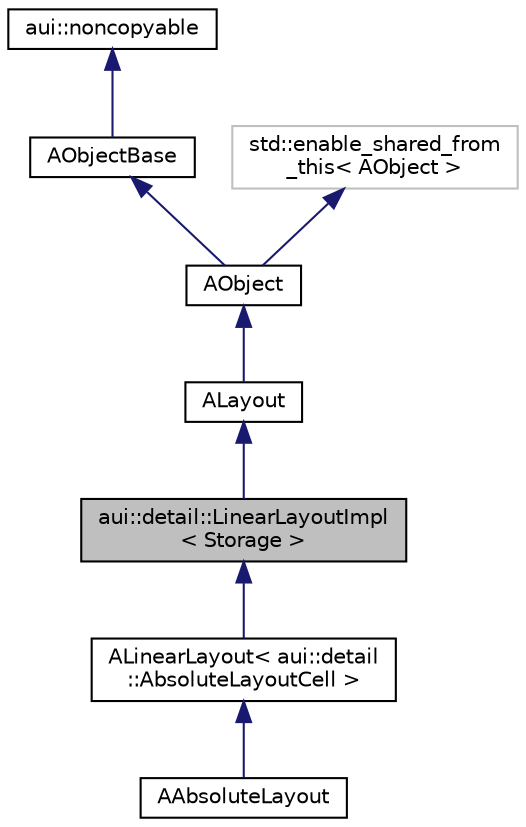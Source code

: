 digraph "aui::detail::LinearLayoutImpl&lt; Storage &gt;"
{
 // LATEX_PDF_SIZE
  edge [fontname="Helvetica",fontsize="10",labelfontname="Helvetica",labelfontsize="10"];
  node [fontname="Helvetica",fontsize="10",shape=record];
  Node1 [label="aui::detail::LinearLayoutImpl\l\< Storage \>",height=0.2,width=0.4,color="black", fillcolor="grey75", style="filled", fontcolor="black",tooltip=" "];
  Node2 -> Node1 [dir="back",color="midnightblue",fontsize="10",style="solid",fontname="Helvetica"];
  Node2 [label="ALayout",height=0.2,width=0.4,color="black", fillcolor="white", style="filled",URL="$classALayout.html",tooltip="Base class for all layout managers."];
  Node3 -> Node2 [dir="back",color="midnightblue",fontsize="10",style="solid",fontname="Helvetica"];
  Node3 [label="AObject",height=0.2,width=0.4,color="black", fillcolor="white", style="filled",URL="$classAObject.html",tooltip="A base object class."];
  Node4 -> Node3 [dir="back",color="midnightblue",fontsize="10",style="solid",fontname="Helvetica"];
  Node4 [label="AObjectBase",height=0.2,width=0.4,color="black", fillcolor="white", style="filled",URL="$classAObjectBase.html",tooltip=" "];
  Node5 -> Node4 [dir="back",color="midnightblue",fontsize="10",style="solid",fontname="Helvetica"];
  Node5 [label="aui::noncopyable",height=0.2,width=0.4,color="black", fillcolor="white", style="filled",URL="$structaui_1_1noncopyable.html",tooltip="Forbids copy of your class."];
  Node6 -> Node3 [dir="back",color="midnightblue",fontsize="10",style="solid",fontname="Helvetica"];
  Node6 [label="std::enable_shared_from\l_this\< AObject \>",height=0.2,width=0.4,color="grey75", fillcolor="white", style="filled",tooltip=" "];
  Node1 -> Node7 [dir="back",color="midnightblue",fontsize="10",style="solid",fontname="Helvetica"];
  Node7 [label="ALinearLayout\< aui::detail\l::AbsoluteLayoutCell \>",height=0.2,width=0.4,color="black", fillcolor="white", style="filled",URL="$classALinearLayout.html",tooltip=" "];
  Node7 -> Node8 [dir="back",color="midnightblue",fontsize="10",style="solid",fontname="Helvetica"];
  Node8 [label="AAbsoluteLayout",height=0.2,width=0.4,color="black", fillcolor="white", style="filled",URL="$classAAbsoluteLayout.html",tooltip="Absolute positioning layout. Allows to explicitly set your own coordinates."];
}
